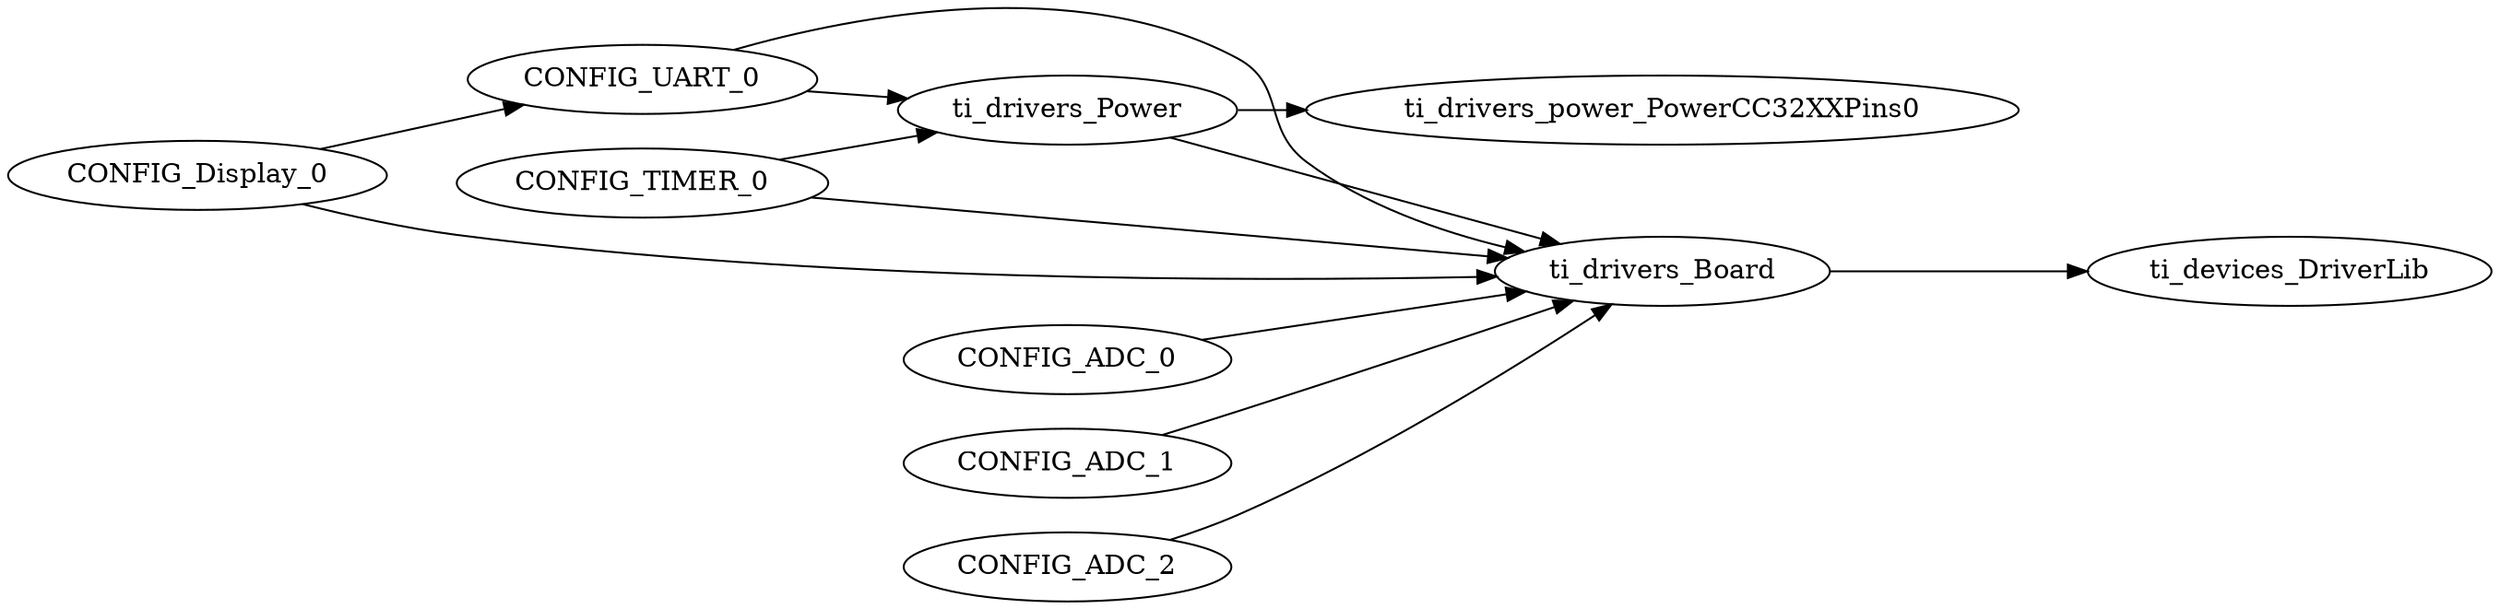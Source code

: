 digraph Model
{
    graph[rankdir=LR]

    // mod.$name=/ti/devices/DriverLib

    // mod.$name=/ti/display/Display
    CONFIG_Display_0 -> ti_drivers_Board
    CONFIG_Display_0 -> CONFIG_UART_0

    // mod.$name=/ti/drivers/ADC
    CONFIG_ADC_0 -> ti_drivers_Board
    CONFIG_ADC_1 -> ti_drivers_Board
    CONFIG_ADC_2 -> ti_drivers_Board

    // mod.$name=/ti/drivers/Board
    ti_drivers_Board -> ti_devices_DriverLib

    // mod.$name=/ti/drivers/Power
    ti_drivers_Power -> ti_drivers_Board
    ti_drivers_Power -> ti_drivers_power_PowerCC32XXPins0

    // mod.$name=/ti/drivers/RTOS

    // mod.$name=/ti/drivers/Timer
    CONFIG_TIMER_0 -> ti_drivers_Power
    CONFIG_TIMER_0 -> ti_drivers_Board

    // mod.$name=/ti/drivers/UART
    CONFIG_UART_0 -> ti_drivers_Power
    CONFIG_UART_0 -> ti_drivers_Board

    // mod.$name=/ti/drivers/power/PowerCC32XXPins
}
